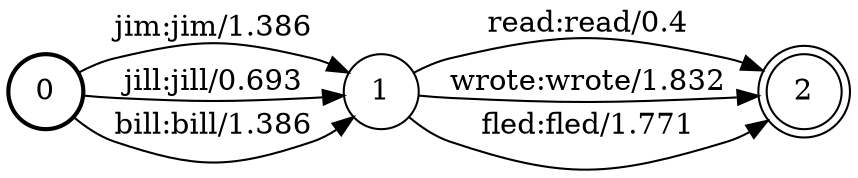 digraph FST {
rankdir = LR;
size = "8.5,11";
center = 1;
orientation = Portrait;
ranksep = "0.4";
nodesep = "0.25";
0 [label = "0", shape = circle, style = bold, fontsize = 14]
	0 -> 1 [label = "jim:jim/1.386", fontsize = 14];
	0 -> 1 [label = "jill:jill/0.693", fontsize = 14];
	0 -> 1 [label = "bill:bill/1.386", fontsize = 14];
1 [label = "1", shape = circle, style = solid, fontsize = 14]
	1 -> 2 [label = "read:read/0.4", fontsize = 14];
	1 -> 2 [label = "wrote:wrote/1.832", fontsize = 14];
	1 -> 2 [label = "fled:fled/1.771", fontsize = 14];
2 [label = "2", shape = doublecircle, style = solid, fontsize = 14]
}

